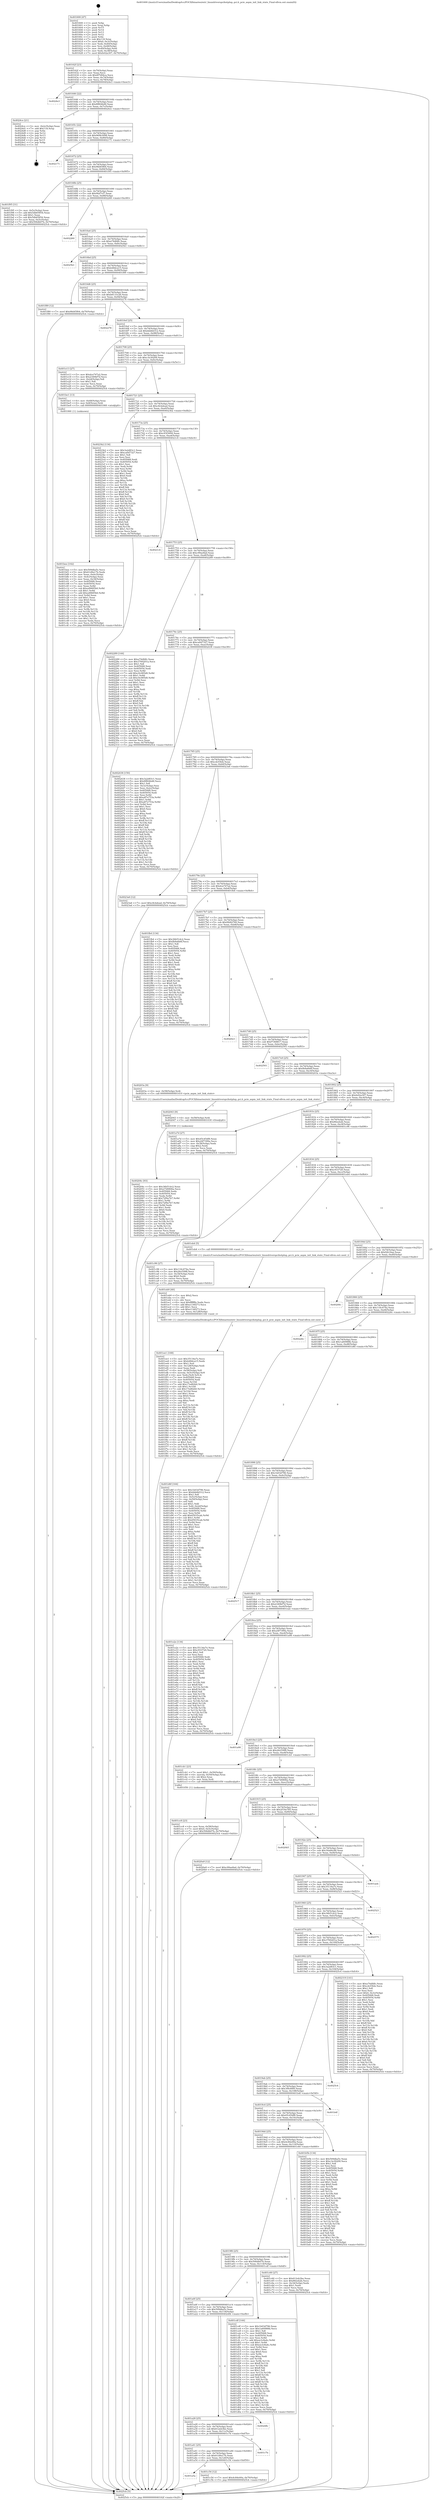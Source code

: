 digraph "0x401600" {
  label = "0x401600 (/mnt/c/Users/mathe/Desktop/tcc/POCII/binaries/extr_linuxdriverspcihotplug..pci.h_pcie_aspm_init_link_state_Final-ollvm.out::main(0))"
  labelloc = "t"
  node[shape=record]

  Entry [label="",width=0.3,height=0.3,shape=circle,fillcolor=black,style=filled]
  "0x40162f" [label="{
     0x40162f [23]\l
     | [instrs]\l
     &nbsp;&nbsp;0x40162f \<+3\>: mov -0x70(%rbp),%eax\l
     &nbsp;&nbsp;0x401632 \<+2\>: mov %eax,%ecx\l
     &nbsp;&nbsp;0x401634 \<+6\>: sub $0x8f7d94ca,%ecx\l
     &nbsp;&nbsp;0x40163a \<+3\>: mov %eax,-0x74(%rbp)\l
     &nbsp;&nbsp;0x40163d \<+3\>: mov %ecx,-0x78(%rbp)\l
     &nbsp;&nbsp;0x401640 \<+6\>: je 00000000004024e3 \<main+0xee3\>\l
  }"]
  "0x4024e3" [label="{
     0x4024e3\l
  }", style=dashed]
  "0x401646" [label="{
     0x401646 [22]\l
     | [instrs]\l
     &nbsp;&nbsp;0x401646 \<+5\>: jmp 000000000040164b \<main+0x4b\>\l
     &nbsp;&nbsp;0x40164b \<+3\>: mov -0x74(%rbp),%eax\l
     &nbsp;&nbsp;0x40164e \<+5\>: sub $0x8f804b48,%eax\l
     &nbsp;&nbsp;0x401653 \<+3\>: mov %eax,-0x7c(%rbp)\l
     &nbsp;&nbsp;0x401656 \<+6\>: je 00000000004024ce \<main+0xece\>\l
  }"]
  Exit [label="",width=0.3,height=0.3,shape=circle,fillcolor=black,style=filled,peripheries=2]
  "0x4024ce" [label="{
     0x4024ce [21]\l
     | [instrs]\l
     &nbsp;&nbsp;0x4024ce \<+3\>: mov -0x2c(%rbp),%eax\l
     &nbsp;&nbsp;0x4024d1 \<+7\>: add $0x118,%rsp\l
     &nbsp;&nbsp;0x4024d8 \<+1\>: pop %rbx\l
     &nbsp;&nbsp;0x4024d9 \<+2\>: pop %r12\l
     &nbsp;&nbsp;0x4024db \<+2\>: pop %r13\l
     &nbsp;&nbsp;0x4024dd \<+2\>: pop %r14\l
     &nbsp;&nbsp;0x4024df \<+2\>: pop %r15\l
     &nbsp;&nbsp;0x4024e1 \<+1\>: pop %rbp\l
     &nbsp;&nbsp;0x4024e2 \<+1\>: ret\l
  }"]
  "0x40165c" [label="{
     0x40165c [22]\l
     | [instrs]\l
     &nbsp;&nbsp;0x40165c \<+5\>: jmp 0000000000401661 \<main+0x61\>\l
     &nbsp;&nbsp;0x401661 \<+3\>: mov -0x74(%rbp),%eax\l
     &nbsp;&nbsp;0x401664 \<+5\>: sub $0x969b3098,%eax\l
     &nbsp;&nbsp;0x401669 \<+3\>: mov %eax,-0x80(%rbp)\l
     &nbsp;&nbsp;0x40166c \<+6\>: je 0000000000402171 \<main+0xb71\>\l
  }"]
  "0x40204c" [label="{
     0x40204c [93]\l
     | [instrs]\l
     &nbsp;&nbsp;0x40204c \<+5\>: mov $0x36b51dc2,%eax\l
     &nbsp;&nbsp;0x402051 \<+5\>: mov $0x27d0806a,%ecx\l
     &nbsp;&nbsp;0x402056 \<+7\>: mov 0x405068,%edx\l
     &nbsp;&nbsp;0x40205d \<+7\>: mov 0x405054,%esi\l
     &nbsp;&nbsp;0x402064 \<+3\>: mov %edx,%r8d\l
     &nbsp;&nbsp;0x402067 \<+7\>: add $0x72f9a7b7,%r8d\l
     &nbsp;&nbsp;0x40206e \<+4\>: sub $0x1,%r8d\l
     &nbsp;&nbsp;0x402072 \<+7\>: sub $0x72f9a7b7,%r8d\l
     &nbsp;&nbsp;0x402079 \<+4\>: imul %r8d,%edx\l
     &nbsp;&nbsp;0x40207d \<+3\>: and $0x1,%edx\l
     &nbsp;&nbsp;0x402080 \<+3\>: cmp $0x0,%edx\l
     &nbsp;&nbsp;0x402083 \<+4\>: sete %r9b\l
     &nbsp;&nbsp;0x402087 \<+3\>: cmp $0xa,%esi\l
     &nbsp;&nbsp;0x40208a \<+4\>: setl %r10b\l
     &nbsp;&nbsp;0x40208e \<+3\>: mov %r9b,%r11b\l
     &nbsp;&nbsp;0x402091 \<+3\>: and %r10b,%r11b\l
     &nbsp;&nbsp;0x402094 \<+3\>: xor %r10b,%r9b\l
     &nbsp;&nbsp;0x402097 \<+3\>: or %r9b,%r11b\l
     &nbsp;&nbsp;0x40209a \<+4\>: test $0x1,%r11b\l
     &nbsp;&nbsp;0x40209e \<+3\>: cmovne %ecx,%eax\l
     &nbsp;&nbsp;0x4020a1 \<+3\>: mov %eax,-0x70(%rbp)\l
     &nbsp;&nbsp;0x4020a4 \<+5\>: jmp 00000000004025cb \<main+0xfcb\>\l
  }"]
  "0x402171" [label="{
     0x402171\l
  }", style=dashed]
  "0x401672" [label="{
     0x401672 [25]\l
     | [instrs]\l
     &nbsp;&nbsp;0x401672 \<+5\>: jmp 0000000000401677 \<main+0x77\>\l
     &nbsp;&nbsp;0x401677 \<+3\>: mov -0x74(%rbp),%eax\l
     &nbsp;&nbsp;0x40167a \<+5\>: sub $0x98d45f64,%eax\l
     &nbsp;&nbsp;0x40167f \<+6\>: mov %eax,-0x84(%rbp)\l
     &nbsp;&nbsp;0x401685 \<+6\>: je 0000000000401f95 \<main+0x995\>\l
  }"]
  "0x402043" [label="{
     0x402043 [9]\l
     | [instrs]\l
     &nbsp;&nbsp;0x402043 \<+4\>: mov -0x58(%rbp),%rdi\l
     &nbsp;&nbsp;0x402047 \<+5\>: call 0000000000401030 \<free@plt\>\l
     | [calls]\l
     &nbsp;&nbsp;0x401030 \{1\} (unknown)\l
  }"]
  "0x401f95" [label="{
     0x401f95 [31]\l
     | [instrs]\l
     &nbsp;&nbsp;0x401f95 \<+3\>: mov -0x5c(%rbp),%eax\l
     &nbsp;&nbsp;0x401f98 \<+5\>: add $0x5db65854,%eax\l
     &nbsp;&nbsp;0x401f9d \<+3\>: add $0x1,%eax\l
     &nbsp;&nbsp;0x401fa0 \<+5\>: sub $0x5db65854,%eax\l
     &nbsp;&nbsp;0x401fa5 \<+3\>: mov %eax,-0x5c(%rbp)\l
     &nbsp;&nbsp;0x401fa8 \<+7\>: movl $0x506db07b,-0x70(%rbp)\l
     &nbsp;&nbsp;0x401faf \<+5\>: jmp 00000000004025cb \<main+0xfcb\>\l
  }"]
  "0x40168b" [label="{
     0x40168b [25]\l
     | [instrs]\l
     &nbsp;&nbsp;0x40168b \<+5\>: jmp 0000000000401690 \<main+0x90\>\l
     &nbsp;&nbsp;0x401690 \<+3\>: mov -0x74(%rbp),%eax\l
     &nbsp;&nbsp;0x401693 \<+5\>: sub $0x9faf7cf7,%eax\l
     &nbsp;&nbsp;0x401698 \<+6\>: mov %eax,-0x88(%rbp)\l
     &nbsp;&nbsp;0x40169e \<+6\>: je 0000000000402260 \<main+0xc60\>\l
  }"]
  "0x401ee1" [label="{
     0x401ee1 [168]\l
     | [instrs]\l
     &nbsp;&nbsp;0x401ee1 \<+5\>: mov $0x35134a7e,%ecx\l
     &nbsp;&nbsp;0x401ee6 \<+5\>: mov $0xb48dca15,%edx\l
     &nbsp;&nbsp;0x401eeb \<+3\>: mov $0x1,%sil\l
     &nbsp;&nbsp;0x401eee \<+6\>: mov -0x128(%rbp),%edi\l
     &nbsp;&nbsp;0x401ef4 \<+3\>: imul %eax,%edi\l
     &nbsp;&nbsp;0x401ef7 \<+4\>: mov -0x58(%rbp),%r8\l
     &nbsp;&nbsp;0x401efb \<+4\>: movslq -0x5c(%rbp),%r9\l
     &nbsp;&nbsp;0x401eff \<+4\>: mov %edi,(%r8,%r9,4)\l
     &nbsp;&nbsp;0x401f03 \<+7\>: mov 0x405068,%eax\l
     &nbsp;&nbsp;0x401f0a \<+7\>: mov 0x405054,%edi\l
     &nbsp;&nbsp;0x401f11 \<+3\>: mov %eax,%r10d\l
     &nbsp;&nbsp;0x401f14 \<+7\>: add $0x17ed82b0,%r10d\l
     &nbsp;&nbsp;0x401f1b \<+4\>: sub $0x1,%r10d\l
     &nbsp;&nbsp;0x401f1f \<+7\>: sub $0x17ed82b0,%r10d\l
     &nbsp;&nbsp;0x401f26 \<+4\>: imul %r10d,%eax\l
     &nbsp;&nbsp;0x401f2a \<+3\>: and $0x1,%eax\l
     &nbsp;&nbsp;0x401f2d \<+3\>: cmp $0x0,%eax\l
     &nbsp;&nbsp;0x401f30 \<+4\>: sete %r11b\l
     &nbsp;&nbsp;0x401f34 \<+3\>: cmp $0xa,%edi\l
     &nbsp;&nbsp;0x401f37 \<+3\>: setl %bl\l
     &nbsp;&nbsp;0x401f3a \<+3\>: mov %r11b,%r14b\l
     &nbsp;&nbsp;0x401f3d \<+4\>: xor $0xff,%r14b\l
     &nbsp;&nbsp;0x401f41 \<+3\>: mov %bl,%r15b\l
     &nbsp;&nbsp;0x401f44 \<+4\>: xor $0xff,%r15b\l
     &nbsp;&nbsp;0x401f48 \<+4\>: xor $0x1,%sil\l
     &nbsp;&nbsp;0x401f4c \<+3\>: mov %r14b,%r12b\l
     &nbsp;&nbsp;0x401f4f \<+4\>: and $0xff,%r12b\l
     &nbsp;&nbsp;0x401f53 \<+3\>: and %sil,%r11b\l
     &nbsp;&nbsp;0x401f56 \<+3\>: mov %r15b,%r13b\l
     &nbsp;&nbsp;0x401f59 \<+4\>: and $0xff,%r13b\l
     &nbsp;&nbsp;0x401f5d \<+3\>: and %sil,%bl\l
     &nbsp;&nbsp;0x401f60 \<+3\>: or %r11b,%r12b\l
     &nbsp;&nbsp;0x401f63 \<+3\>: or %bl,%r13b\l
     &nbsp;&nbsp;0x401f66 \<+3\>: xor %r13b,%r12b\l
     &nbsp;&nbsp;0x401f69 \<+3\>: or %r15b,%r14b\l
     &nbsp;&nbsp;0x401f6c \<+4\>: xor $0xff,%r14b\l
     &nbsp;&nbsp;0x401f70 \<+4\>: or $0x1,%sil\l
     &nbsp;&nbsp;0x401f74 \<+3\>: and %sil,%r14b\l
     &nbsp;&nbsp;0x401f77 \<+3\>: or %r14b,%r12b\l
     &nbsp;&nbsp;0x401f7a \<+4\>: test $0x1,%r12b\l
     &nbsp;&nbsp;0x401f7e \<+3\>: cmovne %edx,%ecx\l
     &nbsp;&nbsp;0x401f81 \<+3\>: mov %ecx,-0x70(%rbp)\l
     &nbsp;&nbsp;0x401f84 \<+5\>: jmp 00000000004025cb \<main+0xfcb\>\l
  }"]
  "0x402260" [label="{
     0x402260\l
  }", style=dashed]
  "0x4016a4" [label="{
     0x4016a4 [25]\l
     | [instrs]\l
     &nbsp;&nbsp;0x4016a4 \<+5\>: jmp 00000000004016a9 \<main+0xa9\>\l
     &nbsp;&nbsp;0x4016a9 \<+3\>: mov -0x74(%rbp),%eax\l
     &nbsp;&nbsp;0x4016ac \<+5\>: sub $0xa74dfdfc,%eax\l
     &nbsp;&nbsp;0x4016b1 \<+6\>: mov %eax,-0x8c(%rbp)\l
     &nbsp;&nbsp;0x4016b7 \<+6\>: je 00000000004025b1 \<main+0xfb1\>\l
  }"]
  "0x401eb9" [label="{
     0x401eb9 [40]\l
     | [instrs]\l
     &nbsp;&nbsp;0x401eb9 \<+5\>: mov $0x2,%ecx\l
     &nbsp;&nbsp;0x401ebe \<+1\>: cltd\l
     &nbsp;&nbsp;0x401ebf \<+2\>: idiv %ecx\l
     &nbsp;&nbsp;0x401ec1 \<+6\>: imul $0xfffffffe,%edx,%ecx\l
     &nbsp;&nbsp;0x401ec7 \<+6\>: add $0xe134f273,%ecx\l
     &nbsp;&nbsp;0x401ecd \<+3\>: add $0x1,%ecx\l
     &nbsp;&nbsp;0x401ed0 \<+6\>: sub $0xe134f273,%ecx\l
     &nbsp;&nbsp;0x401ed6 \<+6\>: mov %ecx,-0x128(%rbp)\l
     &nbsp;&nbsp;0x401edc \<+5\>: call 0000000000401160 \<next_i\>\l
     | [calls]\l
     &nbsp;&nbsp;0x401160 \{1\} (/mnt/c/Users/mathe/Desktop/tcc/POCII/binaries/extr_linuxdriverspcihotplug..pci.h_pcie_aspm_init_link_state_Final-ollvm.out::next_i)\l
  }"]
  "0x4025b1" [label="{
     0x4025b1\l
  }", style=dashed]
  "0x4016bd" [label="{
     0x4016bd [25]\l
     | [instrs]\l
     &nbsp;&nbsp;0x4016bd \<+5\>: jmp 00000000004016c2 \<main+0xc2\>\l
     &nbsp;&nbsp;0x4016c2 \<+3\>: mov -0x74(%rbp),%eax\l
     &nbsp;&nbsp;0x4016c5 \<+5\>: sub $0xb48dca15,%eax\l
     &nbsp;&nbsp;0x4016ca \<+6\>: mov %eax,-0x90(%rbp)\l
     &nbsp;&nbsp;0x4016d0 \<+6\>: je 0000000000401f89 \<main+0x989\>\l
  }"]
  "0x401cc8" [label="{
     0x401cc8 [23]\l
     | [instrs]\l
     &nbsp;&nbsp;0x401cc8 \<+4\>: mov %rax,-0x58(%rbp)\l
     &nbsp;&nbsp;0x401ccc \<+7\>: movl $0x0,-0x5c(%rbp)\l
     &nbsp;&nbsp;0x401cd3 \<+7\>: movl $0x506db07b,-0x70(%rbp)\l
     &nbsp;&nbsp;0x401cda \<+5\>: jmp 00000000004025cb \<main+0xfcb\>\l
  }"]
  "0x401f89" [label="{
     0x401f89 [12]\l
     | [instrs]\l
     &nbsp;&nbsp;0x401f89 \<+7\>: movl $0x98d45f64,-0x70(%rbp)\l
     &nbsp;&nbsp;0x401f90 \<+5\>: jmp 00000000004025cb \<main+0xfcb\>\l
  }"]
  "0x4016d6" [label="{
     0x4016d6 [25]\l
     | [instrs]\l
     &nbsp;&nbsp;0x4016d6 \<+5\>: jmp 00000000004016db \<main+0xdb\>\l
     &nbsp;&nbsp;0x4016db \<+3\>: mov -0x74(%rbp),%eax\l
     &nbsp;&nbsp;0x4016de \<+5\>: sub $0xb8133c26,%eax\l
     &nbsp;&nbsp;0x4016e3 \<+6\>: mov %eax,-0x94(%rbp)\l
     &nbsp;&nbsp;0x4016e9 \<+6\>: je 0000000000402278 \<main+0xc78\>\l
  }"]
  "0x401a5a" [label="{
     0x401a5a\l
  }", style=dashed]
  "0x402278" [label="{
     0x402278\l
  }", style=dashed]
  "0x4016ef" [label="{
     0x4016ef [25]\l
     | [instrs]\l
     &nbsp;&nbsp;0x4016ef \<+5\>: jmp 00000000004016f4 \<main+0xf4\>\l
     &nbsp;&nbsp;0x4016f4 \<+3\>: mov -0x74(%rbp),%eax\l
     &nbsp;&nbsp;0x4016f7 \<+5\>: sub $0xbbb8d312,%eax\l
     &nbsp;&nbsp;0x4016fc \<+6\>: mov %eax,-0x98(%rbp)\l
     &nbsp;&nbsp;0x401702 \<+6\>: je 0000000000401e13 \<main+0x813\>\l
  }"]
  "0x401c54" [label="{
     0x401c54 [12]\l
     | [instrs]\l
     &nbsp;&nbsp;0x401c54 \<+7\>: movl $0x4c84e00a,-0x70(%rbp)\l
     &nbsp;&nbsp;0x401c5b \<+5\>: jmp 00000000004025cb \<main+0xfcb\>\l
  }"]
  "0x401e13" [label="{
     0x401e13 [27]\l
     | [instrs]\l
     &nbsp;&nbsp;0x401e13 \<+5\>: mov $0xdca747a2,%eax\l
     &nbsp;&nbsp;0x401e18 \<+5\>: mov $0x2349bf7d,%ecx\l
     &nbsp;&nbsp;0x401e1d \<+3\>: mov -0x2d(%rbp),%dl\l
     &nbsp;&nbsp;0x401e20 \<+3\>: test $0x1,%dl\l
     &nbsp;&nbsp;0x401e23 \<+3\>: cmovne %ecx,%eax\l
     &nbsp;&nbsp;0x401e26 \<+3\>: mov %eax,-0x70(%rbp)\l
     &nbsp;&nbsp;0x401e29 \<+5\>: jmp 00000000004025cb \<main+0xfcb\>\l
  }"]
  "0x401708" [label="{
     0x401708 [25]\l
     | [instrs]\l
     &nbsp;&nbsp;0x401708 \<+5\>: jmp 000000000040170d \<main+0x10d\>\l
     &nbsp;&nbsp;0x40170d \<+3\>: mov -0x74(%rbp),%eax\l
     &nbsp;&nbsp;0x401710 \<+5\>: sub $0xc3e30209,%eax\l
     &nbsp;&nbsp;0x401715 \<+6\>: mov %eax,-0x9c(%rbp)\l
     &nbsp;&nbsp;0x40171b \<+6\>: je 0000000000401be1 \<main+0x5e1\>\l
  }"]
  "0x401a41" [label="{
     0x401a41 [25]\l
     | [instrs]\l
     &nbsp;&nbsp;0x401a41 \<+5\>: jmp 0000000000401a46 \<main+0x446\>\l
     &nbsp;&nbsp;0x401a46 \<+3\>: mov -0x74(%rbp),%eax\l
     &nbsp;&nbsp;0x401a49 \<+5\>: sub $0x61d9a17b,%eax\l
     &nbsp;&nbsp;0x401a4e \<+6\>: mov %eax,-0x120(%rbp)\l
     &nbsp;&nbsp;0x401a54 \<+6\>: je 0000000000401c54 \<main+0x654\>\l
  }"]
  "0x401be1" [label="{
     0x401be1 [13]\l
     | [instrs]\l
     &nbsp;&nbsp;0x401be1 \<+4\>: mov -0x48(%rbp),%rax\l
     &nbsp;&nbsp;0x401be5 \<+4\>: mov 0x8(%rax),%rdi\l
     &nbsp;&nbsp;0x401be9 \<+5\>: call 0000000000401060 \<atoi@plt\>\l
     | [calls]\l
     &nbsp;&nbsp;0x401060 \{1\} (unknown)\l
  }"]
  "0x401721" [label="{
     0x401721 [25]\l
     | [instrs]\l
     &nbsp;&nbsp;0x401721 \<+5\>: jmp 0000000000401726 \<main+0x126\>\l
     &nbsp;&nbsp;0x401726 \<+3\>: mov -0x74(%rbp),%eax\l
     &nbsp;&nbsp;0x401729 \<+5\>: sub $0xc8cbdead,%eax\l
     &nbsp;&nbsp;0x40172e \<+6\>: mov %eax,-0xa0(%rbp)\l
     &nbsp;&nbsp;0x401734 \<+6\>: je 00000000004023b2 \<main+0xdb2\>\l
  }"]
  "0x401c7b" [label="{
     0x401c7b\l
  }", style=dashed]
  "0x4023b2" [label="{
     0x4023b2 [134]\l
     | [instrs]\l
     &nbsp;&nbsp;0x4023b2 \<+5\>: mov $0x3a2d83c1,%eax\l
     &nbsp;&nbsp;0x4023b7 \<+5\>: mov $0xca0d7327,%ecx\l
     &nbsp;&nbsp;0x4023bc \<+2\>: mov $0x1,%dl\l
     &nbsp;&nbsp;0x4023be \<+2\>: xor %esi,%esi\l
     &nbsp;&nbsp;0x4023c0 \<+7\>: mov 0x405068,%edi\l
     &nbsp;&nbsp;0x4023c7 \<+8\>: mov 0x405054,%r8d\l
     &nbsp;&nbsp;0x4023cf \<+3\>: sub $0x1,%esi\l
     &nbsp;&nbsp;0x4023d2 \<+3\>: mov %edi,%r9d\l
     &nbsp;&nbsp;0x4023d5 \<+3\>: add %esi,%r9d\l
     &nbsp;&nbsp;0x4023d8 \<+4\>: imul %r9d,%edi\l
     &nbsp;&nbsp;0x4023dc \<+3\>: and $0x1,%edi\l
     &nbsp;&nbsp;0x4023df \<+3\>: cmp $0x0,%edi\l
     &nbsp;&nbsp;0x4023e2 \<+4\>: sete %r10b\l
     &nbsp;&nbsp;0x4023e6 \<+4\>: cmp $0xa,%r8d\l
     &nbsp;&nbsp;0x4023ea \<+4\>: setl %r11b\l
     &nbsp;&nbsp;0x4023ee \<+3\>: mov %r10b,%bl\l
     &nbsp;&nbsp;0x4023f1 \<+3\>: xor $0xff,%bl\l
     &nbsp;&nbsp;0x4023f4 \<+3\>: mov %r11b,%r14b\l
     &nbsp;&nbsp;0x4023f7 \<+4\>: xor $0xff,%r14b\l
     &nbsp;&nbsp;0x4023fb \<+3\>: xor $0x0,%dl\l
     &nbsp;&nbsp;0x4023fe \<+3\>: mov %bl,%r15b\l
     &nbsp;&nbsp;0x402401 \<+4\>: and $0x0,%r15b\l
     &nbsp;&nbsp;0x402405 \<+3\>: and %dl,%r10b\l
     &nbsp;&nbsp;0x402408 \<+3\>: mov %r14b,%r12b\l
     &nbsp;&nbsp;0x40240b \<+4\>: and $0x0,%r12b\l
     &nbsp;&nbsp;0x40240f \<+3\>: and %dl,%r11b\l
     &nbsp;&nbsp;0x402412 \<+3\>: or %r10b,%r15b\l
     &nbsp;&nbsp;0x402415 \<+3\>: or %r11b,%r12b\l
     &nbsp;&nbsp;0x402418 \<+3\>: xor %r12b,%r15b\l
     &nbsp;&nbsp;0x40241b \<+3\>: or %r14b,%bl\l
     &nbsp;&nbsp;0x40241e \<+3\>: xor $0xff,%bl\l
     &nbsp;&nbsp;0x402421 \<+3\>: or $0x0,%dl\l
     &nbsp;&nbsp;0x402424 \<+2\>: and %dl,%bl\l
     &nbsp;&nbsp;0x402426 \<+3\>: or %bl,%r15b\l
     &nbsp;&nbsp;0x402429 \<+4\>: test $0x1,%r15b\l
     &nbsp;&nbsp;0x40242d \<+3\>: cmovne %ecx,%eax\l
     &nbsp;&nbsp;0x402430 \<+3\>: mov %eax,-0x70(%rbp)\l
     &nbsp;&nbsp;0x402433 \<+5\>: jmp 00000000004025cb \<main+0xfcb\>\l
  }"]
  "0x40173a" [label="{
     0x40173a [25]\l
     | [instrs]\l
     &nbsp;&nbsp;0x40173a \<+5\>: jmp 000000000040173f \<main+0x13f\>\l
     &nbsp;&nbsp;0x40173f \<+3\>: mov -0x74(%rbp),%eax\l
     &nbsp;&nbsp;0x401742 \<+5\>: sub $0xc93f3694,%eax\l
     &nbsp;&nbsp;0x401747 \<+6\>: mov %eax,-0xa4(%rbp)\l
     &nbsp;&nbsp;0x40174d \<+6\>: je 00000000004021c4 \<main+0xbc4\>\l
  }"]
  "0x401a28" [label="{
     0x401a28 [25]\l
     | [instrs]\l
     &nbsp;&nbsp;0x401a28 \<+5\>: jmp 0000000000401a2d \<main+0x42d\>\l
     &nbsp;&nbsp;0x401a2d \<+3\>: mov -0x74(%rbp),%eax\l
     &nbsp;&nbsp;0x401a30 \<+5\>: sub $0x612eb3be,%eax\l
     &nbsp;&nbsp;0x401a35 \<+6\>: mov %eax,-0x11c(%rbp)\l
     &nbsp;&nbsp;0x401a3b \<+6\>: je 0000000000401c7b \<main+0x67b\>\l
  }"]
  "0x4021c4" [label="{
     0x4021c4\l
  }", style=dashed]
  "0x401753" [label="{
     0x401753 [25]\l
     | [instrs]\l
     &nbsp;&nbsp;0x401753 \<+5\>: jmp 0000000000401758 \<main+0x158\>\l
     &nbsp;&nbsp;0x401758 \<+3\>: mov -0x74(%rbp),%eax\l
     &nbsp;&nbsp;0x40175b \<+5\>: sub $0xc99ae8ad,%eax\l
     &nbsp;&nbsp;0x401760 \<+6\>: mov %eax,-0xa8(%rbp)\l
     &nbsp;&nbsp;0x401766 \<+6\>: je 0000000000402289 \<main+0xc89\>\l
  }"]
  "0x4024fb" [label="{
     0x4024fb\l
  }", style=dashed]
  "0x402289" [label="{
     0x402289 [144]\l
     | [instrs]\l
     &nbsp;&nbsp;0x402289 \<+5\>: mov $0xa74dfdfc,%eax\l
     &nbsp;&nbsp;0x40228e \<+5\>: mov $0x3760201a,%ecx\l
     &nbsp;&nbsp;0x402293 \<+2\>: mov $0x1,%dl\l
     &nbsp;&nbsp;0x402295 \<+7\>: mov 0x405068,%esi\l
     &nbsp;&nbsp;0x40229c \<+7\>: mov 0x405054,%edi\l
     &nbsp;&nbsp;0x4022a3 \<+3\>: mov %esi,%r8d\l
     &nbsp;&nbsp;0x4022a6 \<+7\>: add $0xc0c085d0,%r8d\l
     &nbsp;&nbsp;0x4022ad \<+4\>: sub $0x1,%r8d\l
     &nbsp;&nbsp;0x4022b1 \<+7\>: sub $0xc0c085d0,%r8d\l
     &nbsp;&nbsp;0x4022b8 \<+4\>: imul %r8d,%esi\l
     &nbsp;&nbsp;0x4022bc \<+3\>: and $0x1,%esi\l
     &nbsp;&nbsp;0x4022bf \<+3\>: cmp $0x0,%esi\l
     &nbsp;&nbsp;0x4022c2 \<+4\>: sete %r9b\l
     &nbsp;&nbsp;0x4022c6 \<+3\>: cmp $0xa,%edi\l
     &nbsp;&nbsp;0x4022c9 \<+4\>: setl %r10b\l
     &nbsp;&nbsp;0x4022cd \<+3\>: mov %r9b,%r11b\l
     &nbsp;&nbsp;0x4022d0 \<+4\>: xor $0xff,%r11b\l
     &nbsp;&nbsp;0x4022d4 \<+3\>: mov %r10b,%bl\l
     &nbsp;&nbsp;0x4022d7 \<+3\>: xor $0xff,%bl\l
     &nbsp;&nbsp;0x4022da \<+3\>: xor $0x0,%dl\l
     &nbsp;&nbsp;0x4022dd \<+3\>: mov %r11b,%r14b\l
     &nbsp;&nbsp;0x4022e0 \<+4\>: and $0x0,%r14b\l
     &nbsp;&nbsp;0x4022e4 \<+3\>: and %dl,%r9b\l
     &nbsp;&nbsp;0x4022e7 \<+3\>: mov %bl,%r15b\l
     &nbsp;&nbsp;0x4022ea \<+4\>: and $0x0,%r15b\l
     &nbsp;&nbsp;0x4022ee \<+3\>: and %dl,%r10b\l
     &nbsp;&nbsp;0x4022f1 \<+3\>: or %r9b,%r14b\l
     &nbsp;&nbsp;0x4022f4 \<+3\>: or %r10b,%r15b\l
     &nbsp;&nbsp;0x4022f7 \<+3\>: xor %r15b,%r14b\l
     &nbsp;&nbsp;0x4022fa \<+3\>: or %bl,%r11b\l
     &nbsp;&nbsp;0x4022fd \<+4\>: xor $0xff,%r11b\l
     &nbsp;&nbsp;0x402301 \<+3\>: or $0x0,%dl\l
     &nbsp;&nbsp;0x402304 \<+3\>: and %dl,%r11b\l
     &nbsp;&nbsp;0x402307 \<+3\>: or %r11b,%r14b\l
     &nbsp;&nbsp;0x40230a \<+4\>: test $0x1,%r14b\l
     &nbsp;&nbsp;0x40230e \<+3\>: cmovne %ecx,%eax\l
     &nbsp;&nbsp;0x402311 \<+3\>: mov %eax,-0x70(%rbp)\l
     &nbsp;&nbsp;0x402314 \<+5\>: jmp 00000000004025cb \<main+0xfcb\>\l
  }"]
  "0x40176c" [label="{
     0x40176c [25]\l
     | [instrs]\l
     &nbsp;&nbsp;0x40176c \<+5\>: jmp 0000000000401771 \<main+0x171\>\l
     &nbsp;&nbsp;0x401771 \<+3\>: mov -0x74(%rbp),%eax\l
     &nbsp;&nbsp;0x401774 \<+5\>: sub $0xca0d7327,%eax\l
     &nbsp;&nbsp;0x401779 \<+6\>: mov %eax,-0xac(%rbp)\l
     &nbsp;&nbsp;0x40177f \<+6\>: je 0000000000402438 \<main+0xe38\>\l
  }"]
  "0x401a0f" [label="{
     0x401a0f [25]\l
     | [instrs]\l
     &nbsp;&nbsp;0x401a0f \<+5\>: jmp 0000000000401a14 \<main+0x414\>\l
     &nbsp;&nbsp;0x401a14 \<+3\>: mov -0x74(%rbp),%eax\l
     &nbsp;&nbsp;0x401a17 \<+5\>: sub $0x509dba5c,%eax\l
     &nbsp;&nbsp;0x401a1c \<+6\>: mov %eax,-0x118(%rbp)\l
     &nbsp;&nbsp;0x401a22 \<+6\>: je 00000000004024fb \<main+0xefb\>\l
  }"]
  "0x402438" [label="{
     0x402438 [150]\l
     | [instrs]\l
     &nbsp;&nbsp;0x402438 \<+5\>: mov $0x3a2d83c1,%eax\l
     &nbsp;&nbsp;0x40243d \<+5\>: mov $0x8f804b48,%ecx\l
     &nbsp;&nbsp;0x402442 \<+2\>: mov $0x1,%dl\l
     &nbsp;&nbsp;0x402444 \<+3\>: mov -0x3c(%rbp),%esi\l
     &nbsp;&nbsp;0x402447 \<+3\>: mov %esi,-0x2c(%rbp)\l
     &nbsp;&nbsp;0x40244a \<+7\>: mov 0x405068,%esi\l
     &nbsp;&nbsp;0x402451 \<+7\>: mov 0x405054,%edi\l
     &nbsp;&nbsp;0x402458 \<+3\>: mov %esi,%r8d\l
     &nbsp;&nbsp;0x40245b \<+7\>: add $0xa87e753a,%r8d\l
     &nbsp;&nbsp;0x402462 \<+4\>: sub $0x1,%r8d\l
     &nbsp;&nbsp;0x402466 \<+7\>: sub $0xa87e753a,%r8d\l
     &nbsp;&nbsp;0x40246d \<+4\>: imul %r8d,%esi\l
     &nbsp;&nbsp;0x402471 \<+3\>: and $0x1,%esi\l
     &nbsp;&nbsp;0x402474 \<+3\>: cmp $0x0,%esi\l
     &nbsp;&nbsp;0x402477 \<+4\>: sete %r9b\l
     &nbsp;&nbsp;0x40247b \<+3\>: cmp $0xa,%edi\l
     &nbsp;&nbsp;0x40247e \<+4\>: setl %r10b\l
     &nbsp;&nbsp;0x402482 \<+3\>: mov %r9b,%r11b\l
     &nbsp;&nbsp;0x402485 \<+4\>: xor $0xff,%r11b\l
     &nbsp;&nbsp;0x402489 \<+3\>: mov %r10b,%bl\l
     &nbsp;&nbsp;0x40248c \<+3\>: xor $0xff,%bl\l
     &nbsp;&nbsp;0x40248f \<+3\>: xor $0x1,%dl\l
     &nbsp;&nbsp;0x402492 \<+3\>: mov %r11b,%r14b\l
     &nbsp;&nbsp;0x402495 \<+4\>: and $0xff,%r14b\l
     &nbsp;&nbsp;0x402499 \<+3\>: and %dl,%r9b\l
     &nbsp;&nbsp;0x40249c \<+3\>: mov %bl,%r15b\l
     &nbsp;&nbsp;0x40249f \<+4\>: and $0xff,%r15b\l
     &nbsp;&nbsp;0x4024a3 \<+3\>: and %dl,%r10b\l
     &nbsp;&nbsp;0x4024a6 \<+3\>: or %r9b,%r14b\l
     &nbsp;&nbsp;0x4024a9 \<+3\>: or %r10b,%r15b\l
     &nbsp;&nbsp;0x4024ac \<+3\>: xor %r15b,%r14b\l
     &nbsp;&nbsp;0x4024af \<+3\>: or %bl,%r11b\l
     &nbsp;&nbsp;0x4024b2 \<+4\>: xor $0xff,%r11b\l
     &nbsp;&nbsp;0x4024b6 \<+3\>: or $0x1,%dl\l
     &nbsp;&nbsp;0x4024b9 \<+3\>: and %dl,%r11b\l
     &nbsp;&nbsp;0x4024bc \<+3\>: or %r11b,%r14b\l
     &nbsp;&nbsp;0x4024bf \<+4\>: test $0x1,%r14b\l
     &nbsp;&nbsp;0x4024c3 \<+3\>: cmovne %ecx,%eax\l
     &nbsp;&nbsp;0x4024c6 \<+3\>: mov %eax,-0x70(%rbp)\l
     &nbsp;&nbsp;0x4024c9 \<+5\>: jmp 00000000004025cb \<main+0xfcb\>\l
  }"]
  "0x401785" [label="{
     0x401785 [25]\l
     | [instrs]\l
     &nbsp;&nbsp;0x401785 \<+5\>: jmp 000000000040178a \<main+0x18a\>\l
     &nbsp;&nbsp;0x40178a \<+3\>: mov -0x74(%rbp),%eax\l
     &nbsp;&nbsp;0x40178d \<+5\>: sub $0xcdcf3feb,%eax\l
     &nbsp;&nbsp;0x401792 \<+6\>: mov %eax,-0xb0(%rbp)\l
     &nbsp;&nbsp;0x401798 \<+6\>: je 00000000004023a6 \<main+0xda6\>\l
  }"]
  "0x401cdf" [label="{
     0x401cdf [144]\l
     | [instrs]\l
     &nbsp;&nbsp;0x401cdf \<+5\>: mov $0x1b03d796,%eax\l
     &nbsp;&nbsp;0x401ce4 \<+5\>: mov $0x1a60988b,%ecx\l
     &nbsp;&nbsp;0x401ce9 \<+2\>: mov $0x1,%dl\l
     &nbsp;&nbsp;0x401ceb \<+7\>: mov 0x405068,%esi\l
     &nbsp;&nbsp;0x401cf2 \<+7\>: mov 0x405054,%edi\l
     &nbsp;&nbsp;0x401cf9 \<+3\>: mov %esi,%r8d\l
     &nbsp;&nbsp;0x401cfc \<+7\>: add $0xee3c8a4c,%r8d\l
     &nbsp;&nbsp;0x401d03 \<+4\>: sub $0x1,%r8d\l
     &nbsp;&nbsp;0x401d07 \<+7\>: sub $0xee3c8a4c,%r8d\l
     &nbsp;&nbsp;0x401d0e \<+4\>: imul %r8d,%esi\l
     &nbsp;&nbsp;0x401d12 \<+3\>: and $0x1,%esi\l
     &nbsp;&nbsp;0x401d15 \<+3\>: cmp $0x0,%esi\l
     &nbsp;&nbsp;0x401d18 \<+4\>: sete %r9b\l
     &nbsp;&nbsp;0x401d1c \<+3\>: cmp $0xa,%edi\l
     &nbsp;&nbsp;0x401d1f \<+4\>: setl %r10b\l
     &nbsp;&nbsp;0x401d23 \<+3\>: mov %r9b,%r11b\l
     &nbsp;&nbsp;0x401d26 \<+4\>: xor $0xff,%r11b\l
     &nbsp;&nbsp;0x401d2a \<+3\>: mov %r10b,%bl\l
     &nbsp;&nbsp;0x401d2d \<+3\>: xor $0xff,%bl\l
     &nbsp;&nbsp;0x401d30 \<+3\>: xor $0x1,%dl\l
     &nbsp;&nbsp;0x401d33 \<+3\>: mov %r11b,%r14b\l
     &nbsp;&nbsp;0x401d36 \<+4\>: and $0xff,%r14b\l
     &nbsp;&nbsp;0x401d3a \<+3\>: and %dl,%r9b\l
     &nbsp;&nbsp;0x401d3d \<+3\>: mov %bl,%r15b\l
     &nbsp;&nbsp;0x401d40 \<+4\>: and $0xff,%r15b\l
     &nbsp;&nbsp;0x401d44 \<+3\>: and %dl,%r10b\l
     &nbsp;&nbsp;0x401d47 \<+3\>: or %r9b,%r14b\l
     &nbsp;&nbsp;0x401d4a \<+3\>: or %r10b,%r15b\l
     &nbsp;&nbsp;0x401d4d \<+3\>: xor %r15b,%r14b\l
     &nbsp;&nbsp;0x401d50 \<+3\>: or %bl,%r11b\l
     &nbsp;&nbsp;0x401d53 \<+4\>: xor $0xff,%r11b\l
     &nbsp;&nbsp;0x401d57 \<+3\>: or $0x1,%dl\l
     &nbsp;&nbsp;0x401d5a \<+3\>: and %dl,%r11b\l
     &nbsp;&nbsp;0x401d5d \<+3\>: or %r11b,%r14b\l
     &nbsp;&nbsp;0x401d60 \<+4\>: test $0x1,%r14b\l
     &nbsp;&nbsp;0x401d64 \<+3\>: cmovne %ecx,%eax\l
     &nbsp;&nbsp;0x401d67 \<+3\>: mov %eax,-0x70(%rbp)\l
     &nbsp;&nbsp;0x401d6a \<+5\>: jmp 00000000004025cb \<main+0xfcb\>\l
  }"]
  "0x4023a6" [label="{
     0x4023a6 [12]\l
     | [instrs]\l
     &nbsp;&nbsp;0x4023a6 \<+7\>: movl $0xc8cbdead,-0x70(%rbp)\l
     &nbsp;&nbsp;0x4023ad \<+5\>: jmp 00000000004025cb \<main+0xfcb\>\l
  }"]
  "0x40179e" [label="{
     0x40179e [25]\l
     | [instrs]\l
     &nbsp;&nbsp;0x40179e \<+5\>: jmp 00000000004017a3 \<main+0x1a3\>\l
     &nbsp;&nbsp;0x4017a3 \<+3\>: mov -0x74(%rbp),%eax\l
     &nbsp;&nbsp;0x4017a6 \<+5\>: sub $0xdca747a2,%eax\l
     &nbsp;&nbsp;0x4017ab \<+6\>: mov %eax,-0xb4(%rbp)\l
     &nbsp;&nbsp;0x4017b1 \<+6\>: je 0000000000401fb4 \<main+0x9b4\>\l
  }"]
  "0x4019f6" [label="{
     0x4019f6 [25]\l
     | [instrs]\l
     &nbsp;&nbsp;0x4019f6 \<+5\>: jmp 00000000004019fb \<main+0x3fb\>\l
     &nbsp;&nbsp;0x4019fb \<+3\>: mov -0x74(%rbp),%eax\l
     &nbsp;&nbsp;0x4019fe \<+5\>: sub $0x506db07b,%eax\l
     &nbsp;&nbsp;0x401a03 \<+6\>: mov %eax,-0x114(%rbp)\l
     &nbsp;&nbsp;0x401a09 \<+6\>: je 0000000000401cdf \<main+0x6df\>\l
  }"]
  "0x401fb4" [label="{
     0x401fb4 [134]\l
     | [instrs]\l
     &nbsp;&nbsp;0x401fb4 \<+5\>: mov $0x36b51dc2,%eax\l
     &nbsp;&nbsp;0x401fb9 \<+5\>: mov $0xfb9a6b6f,%ecx\l
     &nbsp;&nbsp;0x401fbe \<+2\>: mov $0x1,%dl\l
     &nbsp;&nbsp;0x401fc0 \<+2\>: xor %esi,%esi\l
     &nbsp;&nbsp;0x401fc2 \<+7\>: mov 0x405068,%edi\l
     &nbsp;&nbsp;0x401fc9 \<+8\>: mov 0x405054,%r8d\l
     &nbsp;&nbsp;0x401fd1 \<+3\>: sub $0x1,%esi\l
     &nbsp;&nbsp;0x401fd4 \<+3\>: mov %edi,%r9d\l
     &nbsp;&nbsp;0x401fd7 \<+3\>: add %esi,%r9d\l
     &nbsp;&nbsp;0x401fda \<+4\>: imul %r9d,%edi\l
     &nbsp;&nbsp;0x401fde \<+3\>: and $0x1,%edi\l
     &nbsp;&nbsp;0x401fe1 \<+3\>: cmp $0x0,%edi\l
     &nbsp;&nbsp;0x401fe4 \<+4\>: sete %r10b\l
     &nbsp;&nbsp;0x401fe8 \<+4\>: cmp $0xa,%r8d\l
     &nbsp;&nbsp;0x401fec \<+4\>: setl %r11b\l
     &nbsp;&nbsp;0x401ff0 \<+3\>: mov %r10b,%bl\l
     &nbsp;&nbsp;0x401ff3 \<+3\>: xor $0xff,%bl\l
     &nbsp;&nbsp;0x401ff6 \<+3\>: mov %r11b,%r14b\l
     &nbsp;&nbsp;0x401ff9 \<+4\>: xor $0xff,%r14b\l
     &nbsp;&nbsp;0x401ffd \<+3\>: xor $0x0,%dl\l
     &nbsp;&nbsp;0x402000 \<+3\>: mov %bl,%r15b\l
     &nbsp;&nbsp;0x402003 \<+4\>: and $0x0,%r15b\l
     &nbsp;&nbsp;0x402007 \<+3\>: and %dl,%r10b\l
     &nbsp;&nbsp;0x40200a \<+3\>: mov %r14b,%r12b\l
     &nbsp;&nbsp;0x40200d \<+4\>: and $0x0,%r12b\l
     &nbsp;&nbsp;0x402011 \<+3\>: and %dl,%r11b\l
     &nbsp;&nbsp;0x402014 \<+3\>: or %r10b,%r15b\l
     &nbsp;&nbsp;0x402017 \<+3\>: or %r11b,%r12b\l
     &nbsp;&nbsp;0x40201a \<+3\>: xor %r12b,%r15b\l
     &nbsp;&nbsp;0x40201d \<+3\>: or %r14b,%bl\l
     &nbsp;&nbsp;0x402020 \<+3\>: xor $0xff,%bl\l
     &nbsp;&nbsp;0x402023 \<+3\>: or $0x0,%dl\l
     &nbsp;&nbsp;0x402026 \<+2\>: and %dl,%bl\l
     &nbsp;&nbsp;0x402028 \<+3\>: or %bl,%r15b\l
     &nbsp;&nbsp;0x40202b \<+4\>: test $0x1,%r15b\l
     &nbsp;&nbsp;0x40202f \<+3\>: cmovne %ecx,%eax\l
     &nbsp;&nbsp;0x402032 \<+3\>: mov %eax,-0x70(%rbp)\l
     &nbsp;&nbsp;0x402035 \<+5\>: jmp 00000000004025cb \<main+0xfcb\>\l
  }"]
  "0x4017b7" [label="{
     0x4017b7 [25]\l
     | [instrs]\l
     &nbsp;&nbsp;0x4017b7 \<+5\>: jmp 00000000004017bc \<main+0x1bc\>\l
     &nbsp;&nbsp;0x4017bc \<+3\>: mov -0x74(%rbp),%eax\l
     &nbsp;&nbsp;0x4017bf \<+5\>: sub $0xf4b82760,%eax\l
     &nbsp;&nbsp;0x4017c4 \<+6\>: mov %eax,-0xb8(%rbp)\l
     &nbsp;&nbsp;0x4017ca \<+6\>: je 00000000004020e3 \<main+0xae3\>\l
  }"]
  "0x401c60" [label="{
     0x401c60 [27]\l
     | [instrs]\l
     &nbsp;&nbsp;0x401c60 \<+5\>: mov $0x612eb3be,%eax\l
     &nbsp;&nbsp;0x401c65 \<+5\>: mov $0x86eeb2b,%ecx\l
     &nbsp;&nbsp;0x401c6a \<+3\>: mov -0x34(%rbp),%edx\l
     &nbsp;&nbsp;0x401c6d \<+3\>: cmp $0x1,%edx\l
     &nbsp;&nbsp;0x401c70 \<+3\>: cmovl %ecx,%eax\l
     &nbsp;&nbsp;0x401c73 \<+3\>: mov %eax,-0x70(%rbp)\l
     &nbsp;&nbsp;0x401c76 \<+5\>: jmp 00000000004025cb \<main+0xfcb\>\l
  }"]
  "0x4020e3" [label="{
     0x4020e3\l
  }", style=dashed]
  "0x4017d0" [label="{
     0x4017d0 [25]\l
     | [instrs]\l
     &nbsp;&nbsp;0x4017d0 \<+5\>: jmp 00000000004017d5 \<main+0x1d5\>\l
     &nbsp;&nbsp;0x4017d5 \<+3\>: mov -0x74(%rbp),%eax\l
     &nbsp;&nbsp;0x4017d8 \<+5\>: sub $0xf7368817,%eax\l
     &nbsp;&nbsp;0x4017dd \<+6\>: mov %eax,-0xbc(%rbp)\l
     &nbsp;&nbsp;0x4017e3 \<+6\>: je 0000000000402593 \<main+0xf93\>\l
  }"]
  "0x401bee" [label="{
     0x401bee [102]\l
     | [instrs]\l
     &nbsp;&nbsp;0x401bee \<+5\>: mov $0x509dba5c,%ecx\l
     &nbsp;&nbsp;0x401bf3 \<+5\>: mov $0x61d9a17b,%edx\l
     &nbsp;&nbsp;0x401bf8 \<+3\>: mov %eax,-0x4c(%rbp)\l
     &nbsp;&nbsp;0x401bfb \<+3\>: mov -0x4c(%rbp),%eax\l
     &nbsp;&nbsp;0x401bfe \<+3\>: mov %eax,-0x34(%rbp)\l
     &nbsp;&nbsp;0x401c01 \<+7\>: mov 0x405068,%eax\l
     &nbsp;&nbsp;0x401c08 \<+7\>: mov 0x405054,%esi\l
     &nbsp;&nbsp;0x401c0f \<+3\>: mov %eax,%r8d\l
     &nbsp;&nbsp;0x401c12 \<+7\>: sub $0xed9685b0,%r8d\l
     &nbsp;&nbsp;0x401c19 \<+4\>: sub $0x1,%r8d\l
     &nbsp;&nbsp;0x401c1d \<+7\>: add $0xed9685b0,%r8d\l
     &nbsp;&nbsp;0x401c24 \<+4\>: imul %r8d,%eax\l
     &nbsp;&nbsp;0x401c28 \<+3\>: and $0x1,%eax\l
     &nbsp;&nbsp;0x401c2b \<+3\>: cmp $0x0,%eax\l
     &nbsp;&nbsp;0x401c2e \<+4\>: sete %r9b\l
     &nbsp;&nbsp;0x401c32 \<+3\>: cmp $0xa,%esi\l
     &nbsp;&nbsp;0x401c35 \<+4\>: setl %r10b\l
     &nbsp;&nbsp;0x401c39 \<+3\>: mov %r9b,%r11b\l
     &nbsp;&nbsp;0x401c3c \<+3\>: and %r10b,%r11b\l
     &nbsp;&nbsp;0x401c3f \<+3\>: xor %r10b,%r9b\l
     &nbsp;&nbsp;0x401c42 \<+3\>: or %r9b,%r11b\l
     &nbsp;&nbsp;0x401c45 \<+4\>: test $0x1,%r11b\l
     &nbsp;&nbsp;0x401c49 \<+3\>: cmovne %edx,%ecx\l
     &nbsp;&nbsp;0x401c4c \<+3\>: mov %ecx,-0x70(%rbp)\l
     &nbsp;&nbsp;0x401c4f \<+5\>: jmp 00000000004025cb \<main+0xfcb\>\l
  }"]
  "0x402593" [label="{
     0x402593\l
  }", style=dashed]
  "0x4017e9" [label="{
     0x4017e9 [25]\l
     | [instrs]\l
     &nbsp;&nbsp;0x4017e9 \<+5\>: jmp 00000000004017ee \<main+0x1ee\>\l
     &nbsp;&nbsp;0x4017ee \<+3\>: mov -0x74(%rbp),%eax\l
     &nbsp;&nbsp;0x4017f1 \<+5\>: sub $0xfb9a6b6f,%eax\l
     &nbsp;&nbsp;0x4017f6 \<+6\>: mov %eax,-0xc0(%rbp)\l
     &nbsp;&nbsp;0x4017fc \<+6\>: je 000000000040203a \<main+0xa3a\>\l
  }"]
  "0x4019dd" [label="{
     0x4019dd [25]\l
     | [instrs]\l
     &nbsp;&nbsp;0x4019dd \<+5\>: jmp 00000000004019e2 \<main+0x3e2\>\l
     &nbsp;&nbsp;0x4019e2 \<+3\>: mov -0x74(%rbp),%eax\l
     &nbsp;&nbsp;0x4019e5 \<+5\>: sub $0x4c84e00a,%eax\l
     &nbsp;&nbsp;0x4019ea \<+6\>: mov %eax,-0x110(%rbp)\l
     &nbsp;&nbsp;0x4019f0 \<+6\>: je 0000000000401c60 \<main+0x660\>\l
  }"]
  "0x40203a" [label="{
     0x40203a [9]\l
     | [instrs]\l
     &nbsp;&nbsp;0x40203a \<+4\>: mov -0x58(%rbp),%rdi\l
     &nbsp;&nbsp;0x40203e \<+5\>: call 0000000000401410 \<pcie_aspm_init_link_state\>\l
     | [calls]\l
     &nbsp;&nbsp;0x401410 \{1\} (/mnt/c/Users/mathe/Desktop/tcc/POCII/binaries/extr_linuxdriverspcihotplug..pci.h_pcie_aspm_init_link_state_Final-ollvm.out::pcie_aspm_init_link_state)\l
  }"]
  "0x401802" [label="{
     0x401802 [25]\l
     | [instrs]\l
     &nbsp;&nbsp;0x401802 \<+5\>: jmp 0000000000401807 \<main+0x207\>\l
     &nbsp;&nbsp;0x401807 \<+3\>: mov -0x74(%rbp),%eax\l
     &nbsp;&nbsp;0x40180a \<+5\>: sub $0xfe02a307,%eax\l
     &nbsp;&nbsp;0x40180f \<+6\>: mov %eax,-0xc4(%rbp)\l
     &nbsp;&nbsp;0x401815 \<+6\>: je 0000000000401a7d \<main+0x47d\>\l
  }"]
  "0x401b5b" [label="{
     0x401b5b [134]\l
     | [instrs]\l
     &nbsp;&nbsp;0x401b5b \<+5\>: mov $0x509dba5c,%eax\l
     &nbsp;&nbsp;0x401b60 \<+5\>: mov $0xc3e30209,%ecx\l
     &nbsp;&nbsp;0x401b65 \<+2\>: mov $0x1,%dl\l
     &nbsp;&nbsp;0x401b67 \<+2\>: xor %esi,%esi\l
     &nbsp;&nbsp;0x401b69 \<+7\>: mov 0x405068,%edi\l
     &nbsp;&nbsp;0x401b70 \<+8\>: mov 0x405054,%r8d\l
     &nbsp;&nbsp;0x401b78 \<+3\>: sub $0x1,%esi\l
     &nbsp;&nbsp;0x401b7b \<+3\>: mov %edi,%r9d\l
     &nbsp;&nbsp;0x401b7e \<+3\>: add %esi,%r9d\l
     &nbsp;&nbsp;0x401b81 \<+4\>: imul %r9d,%edi\l
     &nbsp;&nbsp;0x401b85 \<+3\>: and $0x1,%edi\l
     &nbsp;&nbsp;0x401b88 \<+3\>: cmp $0x0,%edi\l
     &nbsp;&nbsp;0x401b8b \<+4\>: sete %r10b\l
     &nbsp;&nbsp;0x401b8f \<+4\>: cmp $0xa,%r8d\l
     &nbsp;&nbsp;0x401b93 \<+4\>: setl %r11b\l
     &nbsp;&nbsp;0x401b97 \<+3\>: mov %r10b,%bl\l
     &nbsp;&nbsp;0x401b9a \<+3\>: xor $0xff,%bl\l
     &nbsp;&nbsp;0x401b9d \<+3\>: mov %r11b,%r14b\l
     &nbsp;&nbsp;0x401ba0 \<+4\>: xor $0xff,%r14b\l
     &nbsp;&nbsp;0x401ba4 \<+3\>: xor $0x1,%dl\l
     &nbsp;&nbsp;0x401ba7 \<+3\>: mov %bl,%r15b\l
     &nbsp;&nbsp;0x401baa \<+4\>: and $0xff,%r15b\l
     &nbsp;&nbsp;0x401bae \<+3\>: and %dl,%r10b\l
     &nbsp;&nbsp;0x401bb1 \<+3\>: mov %r14b,%r12b\l
     &nbsp;&nbsp;0x401bb4 \<+4\>: and $0xff,%r12b\l
     &nbsp;&nbsp;0x401bb8 \<+3\>: and %dl,%r11b\l
     &nbsp;&nbsp;0x401bbb \<+3\>: or %r10b,%r15b\l
     &nbsp;&nbsp;0x401bbe \<+3\>: or %r11b,%r12b\l
     &nbsp;&nbsp;0x401bc1 \<+3\>: xor %r12b,%r15b\l
     &nbsp;&nbsp;0x401bc4 \<+3\>: or %r14b,%bl\l
     &nbsp;&nbsp;0x401bc7 \<+3\>: xor $0xff,%bl\l
     &nbsp;&nbsp;0x401bca \<+3\>: or $0x1,%dl\l
     &nbsp;&nbsp;0x401bcd \<+2\>: and %dl,%bl\l
     &nbsp;&nbsp;0x401bcf \<+3\>: or %bl,%r15b\l
     &nbsp;&nbsp;0x401bd2 \<+4\>: test $0x1,%r15b\l
     &nbsp;&nbsp;0x401bd6 \<+3\>: cmovne %ecx,%eax\l
     &nbsp;&nbsp;0x401bd9 \<+3\>: mov %eax,-0x70(%rbp)\l
     &nbsp;&nbsp;0x401bdc \<+5\>: jmp 00000000004025cb \<main+0xfcb\>\l
  }"]
  "0x401a7d" [label="{
     0x401a7d [27]\l
     | [instrs]\l
     &nbsp;&nbsp;0x401a7d \<+5\>: mov $0x45c45df8,%eax\l
     &nbsp;&nbsp;0x401a82 \<+5\>: mov $0x24f7399a,%ecx\l
     &nbsp;&nbsp;0x401a87 \<+3\>: mov -0x38(%rbp),%edx\l
     &nbsp;&nbsp;0x401a8a \<+3\>: cmp $0x2,%edx\l
     &nbsp;&nbsp;0x401a8d \<+3\>: cmovne %ecx,%eax\l
     &nbsp;&nbsp;0x401a90 \<+3\>: mov %eax,-0x70(%rbp)\l
     &nbsp;&nbsp;0x401a93 \<+5\>: jmp 00000000004025cb \<main+0xfcb\>\l
  }"]
  "0x40181b" [label="{
     0x40181b [25]\l
     | [instrs]\l
     &nbsp;&nbsp;0x40181b \<+5\>: jmp 0000000000401820 \<main+0x220\>\l
     &nbsp;&nbsp;0x401820 \<+3\>: mov -0x74(%rbp),%eax\l
     &nbsp;&nbsp;0x401823 \<+5\>: sub $0x86eeb2b,%eax\l
     &nbsp;&nbsp;0x401828 \<+6\>: mov %eax,-0xc8(%rbp)\l
     &nbsp;&nbsp;0x40182e \<+6\>: je 0000000000401c96 \<main+0x696\>\l
  }"]
  "0x4025cb" [label="{
     0x4025cb [5]\l
     | [instrs]\l
     &nbsp;&nbsp;0x4025cb \<+5\>: jmp 000000000040162f \<main+0x2f\>\l
  }"]
  "0x401600" [label="{
     0x401600 [47]\l
     | [instrs]\l
     &nbsp;&nbsp;0x401600 \<+1\>: push %rbp\l
     &nbsp;&nbsp;0x401601 \<+3\>: mov %rsp,%rbp\l
     &nbsp;&nbsp;0x401604 \<+2\>: push %r15\l
     &nbsp;&nbsp;0x401606 \<+2\>: push %r14\l
     &nbsp;&nbsp;0x401608 \<+2\>: push %r13\l
     &nbsp;&nbsp;0x40160a \<+2\>: push %r12\l
     &nbsp;&nbsp;0x40160c \<+1\>: push %rbx\l
     &nbsp;&nbsp;0x40160d \<+7\>: sub $0x118,%rsp\l
     &nbsp;&nbsp;0x401614 \<+7\>: movl $0x0,-0x3c(%rbp)\l
     &nbsp;&nbsp;0x40161b \<+3\>: mov %edi,-0x40(%rbp)\l
     &nbsp;&nbsp;0x40161e \<+4\>: mov %rsi,-0x48(%rbp)\l
     &nbsp;&nbsp;0x401622 \<+3\>: mov -0x40(%rbp),%edi\l
     &nbsp;&nbsp;0x401625 \<+3\>: mov %edi,-0x38(%rbp)\l
     &nbsp;&nbsp;0x401628 \<+7\>: movl $0xfe02a307,-0x70(%rbp)\l
  }"]
  "0x4019c4" [label="{
     0x4019c4 [25]\l
     | [instrs]\l
     &nbsp;&nbsp;0x4019c4 \<+5\>: jmp 00000000004019c9 \<main+0x3c9\>\l
     &nbsp;&nbsp;0x4019c9 \<+3\>: mov -0x74(%rbp),%eax\l
     &nbsp;&nbsp;0x4019cc \<+5\>: sub $0x45c45df8,%eax\l
     &nbsp;&nbsp;0x4019d1 \<+6\>: mov %eax,-0x10c(%rbp)\l
     &nbsp;&nbsp;0x4019d7 \<+6\>: je 0000000000401b5b \<main+0x55b\>\l
  }"]
  "0x401c96" [label="{
     0x401c96 [27]\l
     | [instrs]\l
     &nbsp;&nbsp;0x401c96 \<+5\>: mov $0x116c474a,%eax\l
     &nbsp;&nbsp;0x401c9b \<+5\>: mov $0x26cf39f8,%ecx\l
     &nbsp;&nbsp;0x401ca0 \<+3\>: mov -0x34(%rbp),%edx\l
     &nbsp;&nbsp;0x401ca3 \<+3\>: cmp $0x0,%edx\l
     &nbsp;&nbsp;0x401ca6 \<+3\>: cmove %ecx,%eax\l
     &nbsp;&nbsp;0x401ca9 \<+3\>: mov %eax,-0x70(%rbp)\l
     &nbsp;&nbsp;0x401cac \<+5\>: jmp 00000000004025cb \<main+0xfcb\>\l
  }"]
  "0x401834" [label="{
     0x401834 [25]\l
     | [instrs]\l
     &nbsp;&nbsp;0x401834 \<+5\>: jmp 0000000000401839 \<main+0x239\>\l
     &nbsp;&nbsp;0x401839 \<+3\>: mov -0x74(%rbp),%eax\l
     &nbsp;&nbsp;0x40183c \<+5\>: sub $0xc933720,%eax\l
     &nbsp;&nbsp;0x401841 \<+6\>: mov %eax,-0xcc(%rbp)\l
     &nbsp;&nbsp;0x401847 \<+6\>: je 0000000000401eb4 \<main+0x8b4\>\l
  }"]
  "0x401b4f" [label="{
     0x401b4f\l
  }", style=dashed]
  "0x401eb4" [label="{
     0x401eb4 [5]\l
     | [instrs]\l
     &nbsp;&nbsp;0x401eb4 \<+5\>: call 0000000000401160 \<next_i\>\l
     | [calls]\l
     &nbsp;&nbsp;0x401160 \{1\} (/mnt/c/Users/mathe/Desktop/tcc/POCII/binaries/extr_linuxdriverspcihotplug..pci.h_pcie_aspm_init_link_state_Final-ollvm.out::next_i)\l
  }"]
  "0x40184d" [label="{
     0x40184d [25]\l
     | [instrs]\l
     &nbsp;&nbsp;0x40184d \<+5\>: jmp 0000000000401852 \<main+0x252\>\l
     &nbsp;&nbsp;0x401852 \<+3\>: mov -0x74(%rbp),%eax\l
     &nbsp;&nbsp;0x401855 \<+5\>: sub $0xf2b18aa,%eax\l
     &nbsp;&nbsp;0x40185a \<+6\>: mov %eax,-0xd0(%rbp)\l
     &nbsp;&nbsp;0x401860 \<+6\>: je 00000000004020fe \<main+0xafe\>\l
  }"]
  "0x4019ab" [label="{
     0x4019ab [25]\l
     | [instrs]\l
     &nbsp;&nbsp;0x4019ab \<+5\>: jmp 00000000004019b0 \<main+0x3b0\>\l
     &nbsp;&nbsp;0x4019b0 \<+3\>: mov -0x74(%rbp),%eax\l
     &nbsp;&nbsp;0x4019b3 \<+5\>: sub $0x3f9c6f00,%eax\l
     &nbsp;&nbsp;0x4019b8 \<+6\>: mov %eax,-0x108(%rbp)\l
     &nbsp;&nbsp;0x4019be \<+6\>: je 0000000000401b4f \<main+0x54f\>\l
  }"]
  "0x4020fe" [label="{
     0x4020fe\l
  }", style=dashed]
  "0x401866" [label="{
     0x401866 [25]\l
     | [instrs]\l
     &nbsp;&nbsp;0x401866 \<+5\>: jmp 000000000040186b \<main+0x26b\>\l
     &nbsp;&nbsp;0x40186b \<+3\>: mov -0x74(%rbp),%eax\l
     &nbsp;&nbsp;0x40186e \<+5\>: sub $0x116c474a,%eax\l
     &nbsp;&nbsp;0x401873 \<+6\>: mov %eax,-0xd4(%rbp)\l
     &nbsp;&nbsp;0x401879 \<+6\>: je 000000000040226c \<main+0xc6c\>\l
  }"]
  "0x4025c4" [label="{
     0x4025c4\l
  }", style=dashed]
  "0x40226c" [label="{
     0x40226c\l
  }", style=dashed]
  "0x40187f" [label="{
     0x40187f [25]\l
     | [instrs]\l
     &nbsp;&nbsp;0x40187f \<+5\>: jmp 0000000000401884 \<main+0x284\>\l
     &nbsp;&nbsp;0x401884 \<+3\>: mov -0x74(%rbp),%eax\l
     &nbsp;&nbsp;0x401887 \<+5\>: sub $0x1a60988b,%eax\l
     &nbsp;&nbsp;0x40188c \<+6\>: mov %eax,-0xd8(%rbp)\l
     &nbsp;&nbsp;0x401892 \<+6\>: je 0000000000401d6f \<main+0x76f\>\l
  }"]
  "0x401992" [label="{
     0x401992 [25]\l
     | [instrs]\l
     &nbsp;&nbsp;0x401992 \<+5\>: jmp 0000000000401997 \<main+0x397\>\l
     &nbsp;&nbsp;0x401997 \<+3\>: mov -0x74(%rbp),%eax\l
     &nbsp;&nbsp;0x40199a \<+5\>: sub $0x3a2d83c1,%eax\l
     &nbsp;&nbsp;0x40199f \<+6\>: mov %eax,-0x104(%rbp)\l
     &nbsp;&nbsp;0x4019a5 \<+6\>: je 00000000004025c4 \<main+0xfc4\>\l
  }"]
  "0x401d6f" [label="{
     0x401d6f [164]\l
     | [instrs]\l
     &nbsp;&nbsp;0x401d6f \<+5\>: mov $0x1b03d796,%eax\l
     &nbsp;&nbsp;0x401d74 \<+5\>: mov $0xbbb8d312,%ecx\l
     &nbsp;&nbsp;0x401d79 \<+2\>: mov $0x1,%dl\l
     &nbsp;&nbsp;0x401d7b \<+3\>: mov -0x5c(%rbp),%esi\l
     &nbsp;&nbsp;0x401d7e \<+3\>: cmp -0x50(%rbp),%esi\l
     &nbsp;&nbsp;0x401d81 \<+4\>: setl %dil\l
     &nbsp;&nbsp;0x401d85 \<+4\>: and $0x1,%dil\l
     &nbsp;&nbsp;0x401d89 \<+4\>: mov %dil,-0x2d(%rbp)\l
     &nbsp;&nbsp;0x401d8d \<+7\>: mov 0x405068,%esi\l
     &nbsp;&nbsp;0x401d94 \<+8\>: mov 0x405054,%r8d\l
     &nbsp;&nbsp;0x401d9c \<+3\>: mov %esi,%r9d\l
     &nbsp;&nbsp;0x401d9f \<+7\>: add $0x65035cab,%r9d\l
     &nbsp;&nbsp;0x401da6 \<+4\>: sub $0x1,%r9d\l
     &nbsp;&nbsp;0x401daa \<+7\>: sub $0x65035cab,%r9d\l
     &nbsp;&nbsp;0x401db1 \<+4\>: imul %r9d,%esi\l
     &nbsp;&nbsp;0x401db5 \<+3\>: and $0x1,%esi\l
     &nbsp;&nbsp;0x401db8 \<+3\>: cmp $0x0,%esi\l
     &nbsp;&nbsp;0x401dbb \<+4\>: sete %dil\l
     &nbsp;&nbsp;0x401dbf \<+4\>: cmp $0xa,%r8d\l
     &nbsp;&nbsp;0x401dc3 \<+4\>: setl %r10b\l
     &nbsp;&nbsp;0x401dc7 \<+3\>: mov %dil,%r11b\l
     &nbsp;&nbsp;0x401dca \<+4\>: xor $0xff,%r11b\l
     &nbsp;&nbsp;0x401dce \<+3\>: mov %r10b,%bl\l
     &nbsp;&nbsp;0x401dd1 \<+3\>: xor $0xff,%bl\l
     &nbsp;&nbsp;0x401dd4 \<+3\>: xor $0x1,%dl\l
     &nbsp;&nbsp;0x401dd7 \<+3\>: mov %r11b,%r14b\l
     &nbsp;&nbsp;0x401dda \<+4\>: and $0xff,%r14b\l
     &nbsp;&nbsp;0x401dde \<+3\>: and %dl,%dil\l
     &nbsp;&nbsp;0x401de1 \<+3\>: mov %bl,%r15b\l
     &nbsp;&nbsp;0x401de4 \<+4\>: and $0xff,%r15b\l
     &nbsp;&nbsp;0x401de8 \<+3\>: and %dl,%r10b\l
     &nbsp;&nbsp;0x401deb \<+3\>: or %dil,%r14b\l
     &nbsp;&nbsp;0x401dee \<+3\>: or %r10b,%r15b\l
     &nbsp;&nbsp;0x401df1 \<+3\>: xor %r15b,%r14b\l
     &nbsp;&nbsp;0x401df4 \<+3\>: or %bl,%r11b\l
     &nbsp;&nbsp;0x401df7 \<+4\>: xor $0xff,%r11b\l
     &nbsp;&nbsp;0x401dfb \<+3\>: or $0x1,%dl\l
     &nbsp;&nbsp;0x401dfe \<+3\>: and %dl,%r11b\l
     &nbsp;&nbsp;0x401e01 \<+3\>: or %r11b,%r14b\l
     &nbsp;&nbsp;0x401e04 \<+4\>: test $0x1,%r14b\l
     &nbsp;&nbsp;0x401e08 \<+3\>: cmovne %ecx,%eax\l
     &nbsp;&nbsp;0x401e0b \<+3\>: mov %eax,-0x70(%rbp)\l
     &nbsp;&nbsp;0x401e0e \<+5\>: jmp 00000000004025cb \<main+0xfcb\>\l
  }"]
  "0x401898" [label="{
     0x401898 [25]\l
     | [instrs]\l
     &nbsp;&nbsp;0x401898 \<+5\>: jmp 000000000040189d \<main+0x29d\>\l
     &nbsp;&nbsp;0x40189d \<+3\>: mov -0x74(%rbp),%eax\l
     &nbsp;&nbsp;0x4018a0 \<+5\>: sub $0x1b03d796,%eax\l
     &nbsp;&nbsp;0x4018a5 \<+6\>: mov %eax,-0xdc(%rbp)\l
     &nbsp;&nbsp;0x4018ab \<+6\>: je 0000000000402517 \<main+0xf17\>\l
  }"]
  "0x402319" [label="{
     0x402319 [141]\l
     | [instrs]\l
     &nbsp;&nbsp;0x402319 \<+5\>: mov $0xa74dfdfc,%eax\l
     &nbsp;&nbsp;0x40231e \<+5\>: mov $0xcdcf3feb,%ecx\l
     &nbsp;&nbsp;0x402323 \<+2\>: mov $0x1,%dl\l
     &nbsp;&nbsp;0x402325 \<+2\>: xor %esi,%esi\l
     &nbsp;&nbsp;0x402327 \<+7\>: movl $0x0,-0x3c(%rbp)\l
     &nbsp;&nbsp;0x40232e \<+7\>: mov 0x405068,%edi\l
     &nbsp;&nbsp;0x402335 \<+8\>: mov 0x405054,%r8d\l
     &nbsp;&nbsp;0x40233d \<+3\>: sub $0x1,%esi\l
     &nbsp;&nbsp;0x402340 \<+3\>: mov %edi,%r9d\l
     &nbsp;&nbsp;0x402343 \<+3\>: add %esi,%r9d\l
     &nbsp;&nbsp;0x402346 \<+4\>: imul %r9d,%edi\l
     &nbsp;&nbsp;0x40234a \<+3\>: and $0x1,%edi\l
     &nbsp;&nbsp;0x40234d \<+3\>: cmp $0x0,%edi\l
     &nbsp;&nbsp;0x402350 \<+4\>: sete %r10b\l
     &nbsp;&nbsp;0x402354 \<+4\>: cmp $0xa,%r8d\l
     &nbsp;&nbsp;0x402358 \<+4\>: setl %r11b\l
     &nbsp;&nbsp;0x40235c \<+3\>: mov %r10b,%bl\l
     &nbsp;&nbsp;0x40235f \<+3\>: xor $0xff,%bl\l
     &nbsp;&nbsp;0x402362 \<+3\>: mov %r11b,%r14b\l
     &nbsp;&nbsp;0x402365 \<+4\>: xor $0xff,%r14b\l
     &nbsp;&nbsp;0x402369 \<+3\>: xor $0x0,%dl\l
     &nbsp;&nbsp;0x40236c \<+3\>: mov %bl,%r15b\l
     &nbsp;&nbsp;0x40236f \<+4\>: and $0x0,%r15b\l
     &nbsp;&nbsp;0x402373 \<+3\>: and %dl,%r10b\l
     &nbsp;&nbsp;0x402376 \<+3\>: mov %r14b,%r12b\l
     &nbsp;&nbsp;0x402379 \<+4\>: and $0x0,%r12b\l
     &nbsp;&nbsp;0x40237d \<+3\>: and %dl,%r11b\l
     &nbsp;&nbsp;0x402380 \<+3\>: or %r10b,%r15b\l
     &nbsp;&nbsp;0x402383 \<+3\>: or %r11b,%r12b\l
     &nbsp;&nbsp;0x402386 \<+3\>: xor %r12b,%r15b\l
     &nbsp;&nbsp;0x402389 \<+3\>: or %r14b,%bl\l
     &nbsp;&nbsp;0x40238c \<+3\>: xor $0xff,%bl\l
     &nbsp;&nbsp;0x40238f \<+3\>: or $0x0,%dl\l
     &nbsp;&nbsp;0x402392 \<+2\>: and %dl,%bl\l
     &nbsp;&nbsp;0x402394 \<+3\>: or %bl,%r15b\l
     &nbsp;&nbsp;0x402397 \<+4\>: test $0x1,%r15b\l
     &nbsp;&nbsp;0x40239b \<+3\>: cmovne %ecx,%eax\l
     &nbsp;&nbsp;0x40239e \<+3\>: mov %eax,-0x70(%rbp)\l
     &nbsp;&nbsp;0x4023a1 \<+5\>: jmp 00000000004025cb \<main+0xfcb\>\l
  }"]
  "0x402517" [label="{
     0x402517\l
  }", style=dashed]
  "0x4018b1" [label="{
     0x4018b1 [25]\l
     | [instrs]\l
     &nbsp;&nbsp;0x4018b1 \<+5\>: jmp 00000000004018b6 \<main+0x2b6\>\l
     &nbsp;&nbsp;0x4018b6 \<+3\>: mov -0x74(%rbp),%eax\l
     &nbsp;&nbsp;0x4018b9 \<+5\>: sub $0x2349bf7d,%eax\l
     &nbsp;&nbsp;0x4018be \<+6\>: mov %eax,-0xe0(%rbp)\l
     &nbsp;&nbsp;0x4018c4 \<+6\>: je 0000000000401e2e \<main+0x82e\>\l
  }"]
  "0x401979" [label="{
     0x401979 [25]\l
     | [instrs]\l
     &nbsp;&nbsp;0x401979 \<+5\>: jmp 000000000040197e \<main+0x37e\>\l
     &nbsp;&nbsp;0x40197e \<+3\>: mov -0x74(%rbp),%eax\l
     &nbsp;&nbsp;0x401981 \<+5\>: sub $0x3760201a,%eax\l
     &nbsp;&nbsp;0x401986 \<+6\>: mov %eax,-0x100(%rbp)\l
     &nbsp;&nbsp;0x40198c \<+6\>: je 0000000000402319 \<main+0xd19\>\l
  }"]
  "0x401e2e" [label="{
     0x401e2e [134]\l
     | [instrs]\l
     &nbsp;&nbsp;0x401e2e \<+5\>: mov $0x35134a7e,%eax\l
     &nbsp;&nbsp;0x401e33 \<+5\>: mov $0xc933720,%ecx\l
     &nbsp;&nbsp;0x401e38 \<+2\>: mov $0x1,%dl\l
     &nbsp;&nbsp;0x401e3a \<+2\>: xor %esi,%esi\l
     &nbsp;&nbsp;0x401e3c \<+7\>: mov 0x405068,%edi\l
     &nbsp;&nbsp;0x401e43 \<+8\>: mov 0x405054,%r8d\l
     &nbsp;&nbsp;0x401e4b \<+3\>: sub $0x1,%esi\l
     &nbsp;&nbsp;0x401e4e \<+3\>: mov %edi,%r9d\l
     &nbsp;&nbsp;0x401e51 \<+3\>: add %esi,%r9d\l
     &nbsp;&nbsp;0x401e54 \<+4\>: imul %r9d,%edi\l
     &nbsp;&nbsp;0x401e58 \<+3\>: and $0x1,%edi\l
     &nbsp;&nbsp;0x401e5b \<+3\>: cmp $0x0,%edi\l
     &nbsp;&nbsp;0x401e5e \<+4\>: sete %r10b\l
     &nbsp;&nbsp;0x401e62 \<+4\>: cmp $0xa,%r8d\l
     &nbsp;&nbsp;0x401e66 \<+4\>: setl %r11b\l
     &nbsp;&nbsp;0x401e6a \<+3\>: mov %r10b,%bl\l
     &nbsp;&nbsp;0x401e6d \<+3\>: xor $0xff,%bl\l
     &nbsp;&nbsp;0x401e70 \<+3\>: mov %r11b,%r14b\l
     &nbsp;&nbsp;0x401e73 \<+4\>: xor $0xff,%r14b\l
     &nbsp;&nbsp;0x401e77 \<+3\>: xor $0x0,%dl\l
     &nbsp;&nbsp;0x401e7a \<+3\>: mov %bl,%r15b\l
     &nbsp;&nbsp;0x401e7d \<+4\>: and $0x0,%r15b\l
     &nbsp;&nbsp;0x401e81 \<+3\>: and %dl,%r10b\l
     &nbsp;&nbsp;0x401e84 \<+3\>: mov %r14b,%r12b\l
     &nbsp;&nbsp;0x401e87 \<+4\>: and $0x0,%r12b\l
     &nbsp;&nbsp;0x401e8b \<+3\>: and %dl,%r11b\l
     &nbsp;&nbsp;0x401e8e \<+3\>: or %r10b,%r15b\l
     &nbsp;&nbsp;0x401e91 \<+3\>: or %r11b,%r12b\l
     &nbsp;&nbsp;0x401e94 \<+3\>: xor %r12b,%r15b\l
     &nbsp;&nbsp;0x401e97 \<+3\>: or %r14b,%bl\l
     &nbsp;&nbsp;0x401e9a \<+3\>: xor $0xff,%bl\l
     &nbsp;&nbsp;0x401e9d \<+3\>: or $0x0,%dl\l
     &nbsp;&nbsp;0x401ea0 \<+2\>: and %dl,%bl\l
     &nbsp;&nbsp;0x401ea2 \<+3\>: or %bl,%r15b\l
     &nbsp;&nbsp;0x401ea5 \<+4\>: test $0x1,%r15b\l
     &nbsp;&nbsp;0x401ea9 \<+3\>: cmovne %ecx,%eax\l
     &nbsp;&nbsp;0x401eac \<+3\>: mov %eax,-0x70(%rbp)\l
     &nbsp;&nbsp;0x401eaf \<+5\>: jmp 00000000004025cb \<main+0xfcb\>\l
  }"]
  "0x4018ca" [label="{
     0x4018ca [25]\l
     | [instrs]\l
     &nbsp;&nbsp;0x4018ca \<+5\>: jmp 00000000004018cf \<main+0x2cf\>\l
     &nbsp;&nbsp;0x4018cf \<+3\>: mov -0x74(%rbp),%eax\l
     &nbsp;&nbsp;0x4018d2 \<+5\>: sub $0x24f7399a,%eax\l
     &nbsp;&nbsp;0x4018d7 \<+6\>: mov %eax,-0xe4(%rbp)\l
     &nbsp;&nbsp;0x4018dd \<+6\>: je 0000000000401a98 \<main+0x498\>\l
  }"]
  "0x402575" [label="{
     0x402575\l
  }", style=dashed]
  "0x401a98" [label="{
     0x401a98\l
  }", style=dashed]
  "0x4018e3" [label="{
     0x4018e3 [25]\l
     | [instrs]\l
     &nbsp;&nbsp;0x4018e3 \<+5\>: jmp 00000000004018e8 \<main+0x2e8\>\l
     &nbsp;&nbsp;0x4018e8 \<+3\>: mov -0x74(%rbp),%eax\l
     &nbsp;&nbsp;0x4018eb \<+5\>: sub $0x26cf39f8,%eax\l
     &nbsp;&nbsp;0x4018f0 \<+6\>: mov %eax,-0xe8(%rbp)\l
     &nbsp;&nbsp;0x4018f6 \<+6\>: je 0000000000401cb1 \<main+0x6b1\>\l
  }"]
  "0x401960" [label="{
     0x401960 [25]\l
     | [instrs]\l
     &nbsp;&nbsp;0x401960 \<+5\>: jmp 0000000000401965 \<main+0x365\>\l
     &nbsp;&nbsp;0x401965 \<+3\>: mov -0x74(%rbp),%eax\l
     &nbsp;&nbsp;0x401968 \<+5\>: sub $0x36b51dc2,%eax\l
     &nbsp;&nbsp;0x40196d \<+6\>: mov %eax,-0xfc(%rbp)\l
     &nbsp;&nbsp;0x401973 \<+6\>: je 0000000000402575 \<main+0xf75\>\l
  }"]
  "0x401cb1" [label="{
     0x401cb1 [23]\l
     | [instrs]\l
     &nbsp;&nbsp;0x401cb1 \<+7\>: movl $0x1,-0x50(%rbp)\l
     &nbsp;&nbsp;0x401cb8 \<+4\>: movslq -0x50(%rbp),%rax\l
     &nbsp;&nbsp;0x401cbc \<+4\>: shl $0x2,%rax\l
     &nbsp;&nbsp;0x401cc0 \<+3\>: mov %rax,%rdi\l
     &nbsp;&nbsp;0x401cc3 \<+5\>: call 0000000000401050 \<malloc@plt\>\l
     | [calls]\l
     &nbsp;&nbsp;0x401050 \{1\} (unknown)\l
  }"]
  "0x4018fc" [label="{
     0x4018fc [25]\l
     | [instrs]\l
     &nbsp;&nbsp;0x4018fc \<+5\>: jmp 0000000000401901 \<main+0x301\>\l
     &nbsp;&nbsp;0x401901 \<+3\>: mov -0x74(%rbp),%eax\l
     &nbsp;&nbsp;0x401904 \<+5\>: sub $0x27d0806a,%eax\l
     &nbsp;&nbsp;0x401909 \<+6\>: mov %eax,-0xec(%rbp)\l
     &nbsp;&nbsp;0x40190f \<+6\>: je 00000000004020a9 \<main+0xaa9\>\l
  }"]
  "0x402523" [label="{
     0x402523\l
  }", style=dashed]
  "0x4020a9" [label="{
     0x4020a9 [12]\l
     | [instrs]\l
     &nbsp;&nbsp;0x4020a9 \<+7\>: movl $0xc99ae8ad,-0x70(%rbp)\l
     &nbsp;&nbsp;0x4020b0 \<+5\>: jmp 00000000004025cb \<main+0xfcb\>\l
  }"]
  "0x401915" [label="{
     0x401915 [25]\l
     | [instrs]\l
     &nbsp;&nbsp;0x401915 \<+5\>: jmp 000000000040191a \<main+0x31a\>\l
     &nbsp;&nbsp;0x40191a \<+3\>: mov -0x74(%rbp),%eax\l
     &nbsp;&nbsp;0x40191d \<+5\>: sub $0x2f18a785,%eax\l
     &nbsp;&nbsp;0x401922 \<+6\>: mov %eax,-0xf0(%rbp)\l
     &nbsp;&nbsp;0x401928 \<+6\>: je 00000000004020b5 \<main+0xab5\>\l
  }"]
  "0x401947" [label="{
     0x401947 [25]\l
     | [instrs]\l
     &nbsp;&nbsp;0x401947 \<+5\>: jmp 000000000040194c \<main+0x34c\>\l
     &nbsp;&nbsp;0x40194c \<+3\>: mov -0x74(%rbp),%eax\l
     &nbsp;&nbsp;0x40194f \<+5\>: sub $0x35134a7e,%eax\l
     &nbsp;&nbsp;0x401954 \<+6\>: mov %eax,-0xf8(%rbp)\l
     &nbsp;&nbsp;0x40195a \<+6\>: je 0000000000402523 \<main+0xf23\>\l
  }"]
  "0x4020b5" [label="{
     0x4020b5\l
  }", style=dashed]
  "0x40192e" [label="{
     0x40192e [25]\l
     | [instrs]\l
     &nbsp;&nbsp;0x40192e \<+5\>: jmp 0000000000401933 \<main+0x333\>\l
     &nbsp;&nbsp;0x401933 \<+3\>: mov -0x74(%rbp),%eax\l
     &nbsp;&nbsp;0x401936 \<+5\>: sub $0x30a66c86,%eax\l
     &nbsp;&nbsp;0x40193b \<+6\>: mov %eax,-0xf4(%rbp)\l
     &nbsp;&nbsp;0x401941 \<+6\>: je 0000000000401aeb \<main+0x4eb\>\l
  }"]
  "0x401aeb" [label="{
     0x401aeb\l
  }", style=dashed]
  Entry -> "0x401600" [label=" 1"]
  "0x40162f" -> "0x4024e3" [label=" 0"]
  "0x40162f" -> "0x401646" [label=" 26"]
  "0x4024ce" -> Exit [label=" 1"]
  "0x401646" -> "0x4024ce" [label=" 1"]
  "0x401646" -> "0x40165c" [label=" 25"]
  "0x402438" -> "0x4025cb" [label=" 1"]
  "0x40165c" -> "0x402171" [label=" 0"]
  "0x40165c" -> "0x401672" [label=" 25"]
  "0x4023b2" -> "0x4025cb" [label=" 1"]
  "0x401672" -> "0x401f95" [label=" 1"]
  "0x401672" -> "0x40168b" [label=" 24"]
  "0x4023a6" -> "0x4025cb" [label=" 1"]
  "0x40168b" -> "0x402260" [label=" 0"]
  "0x40168b" -> "0x4016a4" [label=" 24"]
  "0x402319" -> "0x4025cb" [label=" 1"]
  "0x4016a4" -> "0x4025b1" [label=" 0"]
  "0x4016a4" -> "0x4016bd" [label=" 24"]
  "0x402289" -> "0x4025cb" [label=" 1"]
  "0x4016bd" -> "0x401f89" [label=" 1"]
  "0x4016bd" -> "0x4016d6" [label=" 23"]
  "0x4020a9" -> "0x4025cb" [label=" 1"]
  "0x4016d6" -> "0x402278" [label=" 0"]
  "0x4016d6" -> "0x4016ef" [label=" 23"]
  "0x40204c" -> "0x4025cb" [label=" 1"]
  "0x4016ef" -> "0x401e13" [label=" 2"]
  "0x4016ef" -> "0x401708" [label=" 21"]
  "0x402043" -> "0x40204c" [label=" 1"]
  "0x401708" -> "0x401be1" [label=" 1"]
  "0x401708" -> "0x401721" [label=" 20"]
  "0x401fb4" -> "0x4025cb" [label=" 1"]
  "0x401721" -> "0x4023b2" [label=" 1"]
  "0x401721" -> "0x40173a" [label=" 19"]
  "0x401f95" -> "0x4025cb" [label=" 1"]
  "0x40173a" -> "0x4021c4" [label=" 0"]
  "0x40173a" -> "0x401753" [label=" 19"]
  "0x401ee1" -> "0x4025cb" [label=" 1"]
  "0x401753" -> "0x402289" [label=" 1"]
  "0x401753" -> "0x40176c" [label=" 18"]
  "0x401eb9" -> "0x401ee1" [label=" 1"]
  "0x40176c" -> "0x402438" [label=" 1"]
  "0x40176c" -> "0x401785" [label=" 17"]
  "0x401e2e" -> "0x4025cb" [label=" 1"]
  "0x401785" -> "0x4023a6" [label=" 1"]
  "0x401785" -> "0x40179e" [label=" 16"]
  "0x401e13" -> "0x4025cb" [label=" 2"]
  "0x40179e" -> "0x401fb4" [label=" 1"]
  "0x40179e" -> "0x4017b7" [label=" 15"]
  "0x401cdf" -> "0x4025cb" [label=" 2"]
  "0x4017b7" -> "0x4020e3" [label=" 0"]
  "0x4017b7" -> "0x4017d0" [label=" 15"]
  "0x401cc8" -> "0x4025cb" [label=" 1"]
  "0x4017d0" -> "0x402593" [label=" 0"]
  "0x4017d0" -> "0x4017e9" [label=" 15"]
  "0x401c96" -> "0x4025cb" [label=" 1"]
  "0x4017e9" -> "0x40203a" [label=" 1"]
  "0x4017e9" -> "0x401802" [label=" 14"]
  "0x401c60" -> "0x4025cb" [label=" 1"]
  "0x401802" -> "0x401a7d" [label=" 1"]
  "0x401802" -> "0x40181b" [label=" 13"]
  "0x401a7d" -> "0x4025cb" [label=" 1"]
  "0x401600" -> "0x40162f" [label=" 1"]
  "0x4025cb" -> "0x40162f" [label=" 25"]
  "0x401c54" -> "0x4025cb" [label=" 1"]
  "0x40181b" -> "0x401c96" [label=" 1"]
  "0x40181b" -> "0x401834" [label=" 12"]
  "0x401a41" -> "0x401c54" [label=" 1"]
  "0x401834" -> "0x401eb4" [label=" 1"]
  "0x401834" -> "0x40184d" [label=" 11"]
  "0x40203a" -> "0x402043" [label=" 1"]
  "0x40184d" -> "0x4020fe" [label=" 0"]
  "0x40184d" -> "0x401866" [label=" 11"]
  "0x401a28" -> "0x401c7b" [label=" 0"]
  "0x401866" -> "0x40226c" [label=" 0"]
  "0x401866" -> "0x40187f" [label=" 11"]
  "0x401f89" -> "0x4025cb" [label=" 1"]
  "0x40187f" -> "0x401d6f" [label=" 2"]
  "0x40187f" -> "0x401898" [label=" 9"]
  "0x401a0f" -> "0x4024fb" [label=" 0"]
  "0x401898" -> "0x402517" [label=" 0"]
  "0x401898" -> "0x4018b1" [label=" 9"]
  "0x401eb4" -> "0x401eb9" [label=" 1"]
  "0x4018b1" -> "0x401e2e" [label=" 1"]
  "0x4018b1" -> "0x4018ca" [label=" 8"]
  "0x4019f6" -> "0x401cdf" [label=" 2"]
  "0x4018ca" -> "0x401a98" [label=" 0"]
  "0x4018ca" -> "0x4018e3" [label=" 8"]
  "0x401d6f" -> "0x4025cb" [label=" 2"]
  "0x4018e3" -> "0x401cb1" [label=" 1"]
  "0x4018e3" -> "0x4018fc" [label=" 7"]
  "0x4019dd" -> "0x401c60" [label=" 1"]
  "0x4018fc" -> "0x4020a9" [label=" 1"]
  "0x4018fc" -> "0x401915" [label=" 6"]
  "0x401cb1" -> "0x401cc8" [label=" 1"]
  "0x401915" -> "0x4020b5" [label=" 0"]
  "0x401915" -> "0x40192e" [label=" 6"]
  "0x401be1" -> "0x401bee" [label=" 1"]
  "0x40192e" -> "0x401aeb" [label=" 0"]
  "0x40192e" -> "0x401947" [label=" 6"]
  "0x401bee" -> "0x4025cb" [label=" 1"]
  "0x401947" -> "0x402523" [label=" 0"]
  "0x401947" -> "0x401960" [label=" 6"]
  "0x4019dd" -> "0x4019f6" [label=" 3"]
  "0x401960" -> "0x402575" [label=" 0"]
  "0x401960" -> "0x401979" [label=" 6"]
  "0x4019f6" -> "0x401a0f" [label=" 1"]
  "0x401979" -> "0x402319" [label=" 1"]
  "0x401979" -> "0x401992" [label=" 5"]
  "0x401a0f" -> "0x401a28" [label=" 1"]
  "0x401992" -> "0x4025c4" [label=" 0"]
  "0x401992" -> "0x4019ab" [label=" 5"]
  "0x401a28" -> "0x401a41" [label=" 1"]
  "0x4019ab" -> "0x401b4f" [label=" 0"]
  "0x4019ab" -> "0x4019c4" [label=" 5"]
  "0x401a41" -> "0x401a5a" [label=" 0"]
  "0x4019c4" -> "0x401b5b" [label=" 1"]
  "0x4019c4" -> "0x4019dd" [label=" 4"]
  "0x401b5b" -> "0x4025cb" [label=" 1"]
}
